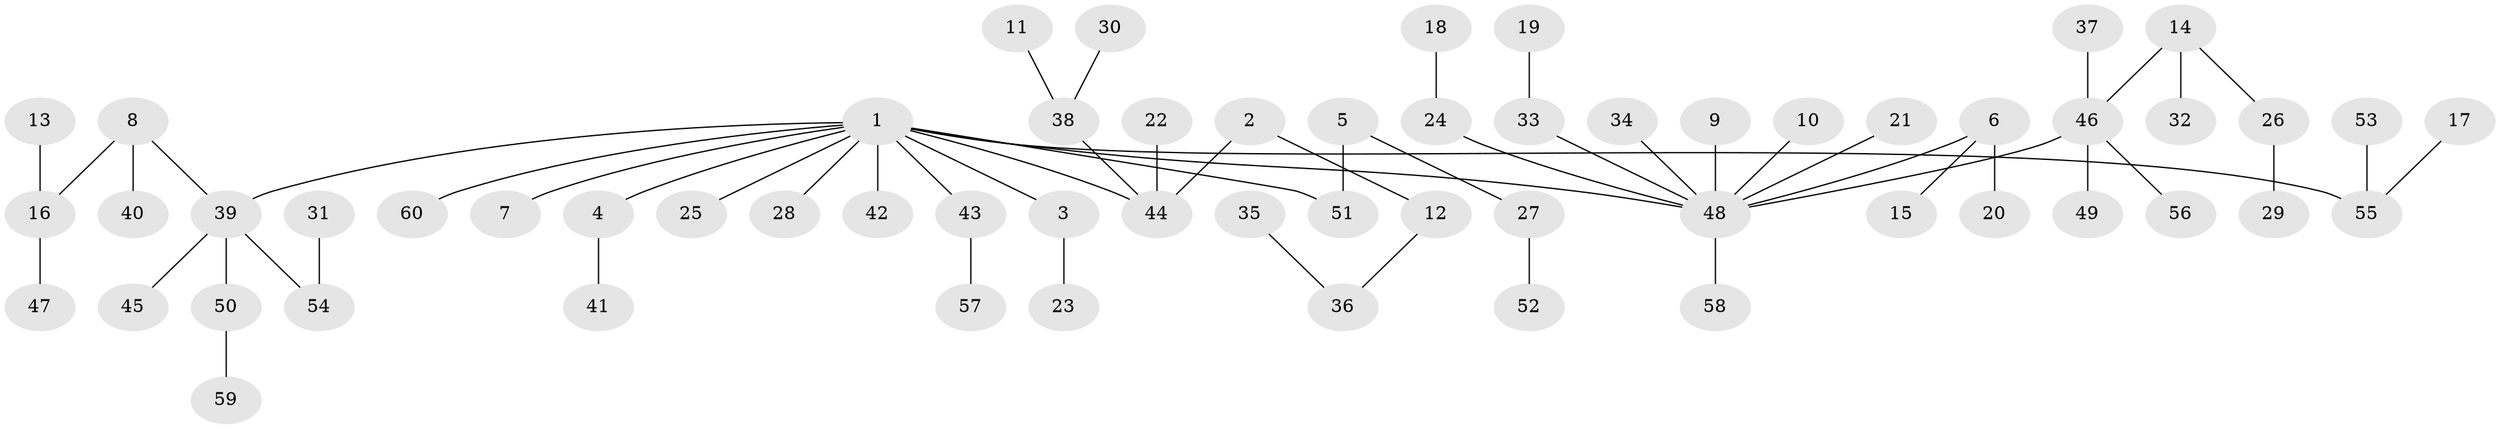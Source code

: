 // original degree distribution, {4: 0.04201680672268908, 8: 0.008403361344537815, 5: 0.03361344537815126, 3: 0.16806722689075632, 2: 0.23529411764705882, 6: 0.008403361344537815, 1: 0.4957983193277311, 7: 0.008403361344537815}
// Generated by graph-tools (version 1.1) at 2025/26/03/09/25 03:26:23]
// undirected, 60 vertices, 59 edges
graph export_dot {
graph [start="1"]
  node [color=gray90,style=filled];
  1;
  2;
  3;
  4;
  5;
  6;
  7;
  8;
  9;
  10;
  11;
  12;
  13;
  14;
  15;
  16;
  17;
  18;
  19;
  20;
  21;
  22;
  23;
  24;
  25;
  26;
  27;
  28;
  29;
  30;
  31;
  32;
  33;
  34;
  35;
  36;
  37;
  38;
  39;
  40;
  41;
  42;
  43;
  44;
  45;
  46;
  47;
  48;
  49;
  50;
  51;
  52;
  53;
  54;
  55;
  56;
  57;
  58;
  59;
  60;
  1 -- 3 [weight=1.0];
  1 -- 4 [weight=1.0];
  1 -- 7 [weight=1.0];
  1 -- 25 [weight=1.0];
  1 -- 28 [weight=1.0];
  1 -- 39 [weight=1.0];
  1 -- 42 [weight=1.0];
  1 -- 43 [weight=1.0];
  1 -- 44 [weight=1.0];
  1 -- 48 [weight=1.0];
  1 -- 51 [weight=1.0];
  1 -- 55 [weight=1.0];
  1 -- 60 [weight=1.0];
  2 -- 12 [weight=1.0];
  2 -- 44 [weight=1.0];
  3 -- 23 [weight=1.0];
  4 -- 41 [weight=1.0];
  5 -- 27 [weight=1.0];
  5 -- 51 [weight=1.0];
  6 -- 15 [weight=1.0];
  6 -- 20 [weight=1.0];
  6 -- 48 [weight=1.0];
  8 -- 16 [weight=1.0];
  8 -- 39 [weight=1.0];
  8 -- 40 [weight=1.0];
  9 -- 48 [weight=1.0];
  10 -- 48 [weight=1.0];
  11 -- 38 [weight=1.0];
  12 -- 36 [weight=1.0];
  13 -- 16 [weight=1.0];
  14 -- 26 [weight=1.0];
  14 -- 32 [weight=1.0];
  14 -- 46 [weight=1.0];
  16 -- 47 [weight=1.0];
  17 -- 55 [weight=1.0];
  18 -- 24 [weight=1.0];
  19 -- 33 [weight=1.0];
  21 -- 48 [weight=1.0];
  22 -- 44 [weight=1.0];
  24 -- 48 [weight=1.0];
  26 -- 29 [weight=1.0];
  27 -- 52 [weight=1.0];
  30 -- 38 [weight=1.0];
  31 -- 54 [weight=1.0];
  33 -- 48 [weight=1.0];
  34 -- 48 [weight=1.0];
  35 -- 36 [weight=1.0];
  37 -- 46 [weight=1.0];
  38 -- 44 [weight=1.0];
  39 -- 45 [weight=1.0];
  39 -- 50 [weight=1.0];
  39 -- 54 [weight=1.0];
  43 -- 57 [weight=1.0];
  46 -- 48 [weight=1.0];
  46 -- 49 [weight=1.0];
  46 -- 56 [weight=1.0];
  48 -- 58 [weight=1.0];
  50 -- 59 [weight=1.0];
  53 -- 55 [weight=1.0];
}
